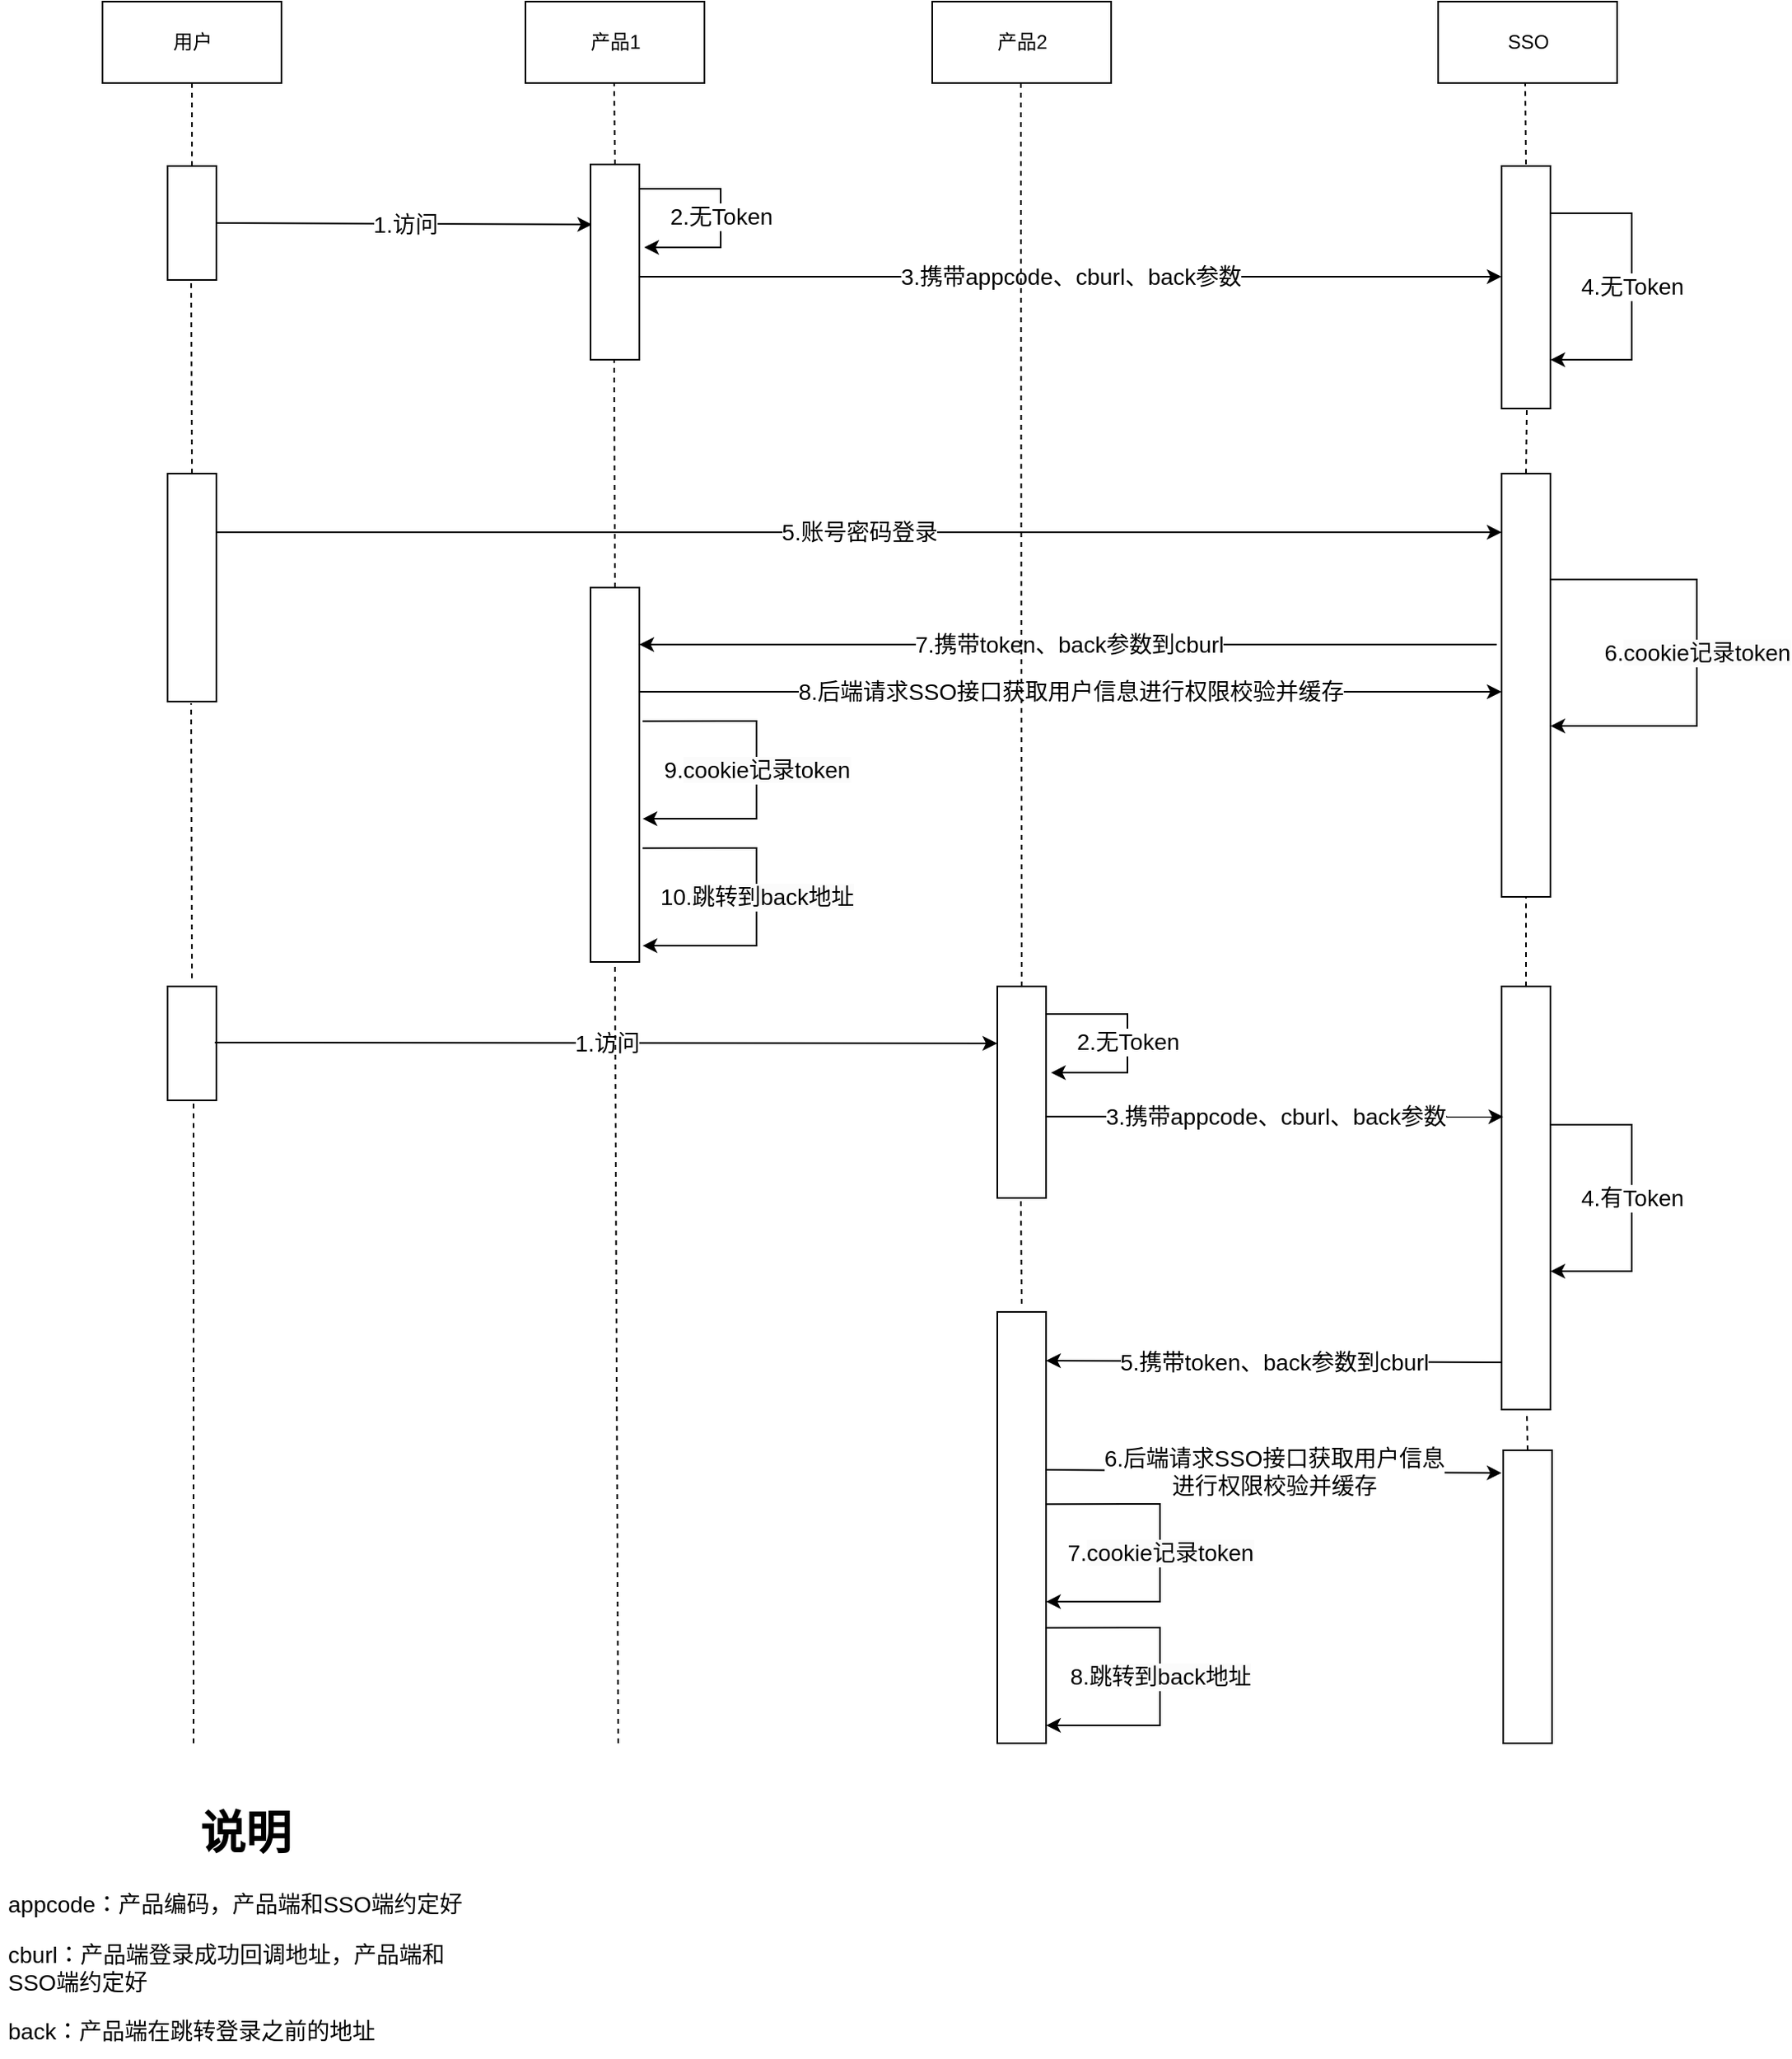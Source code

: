 <mxfile version="20.7.4" type="device"><diagram name="Page-1" id="13e1069c-82ec-6db2-03f1-153e76fe0fe0"><mxGraphModel dx="1050" dy="621" grid="1" gridSize="10" guides="0" tooltips="1" connect="1" arrows="1" fold="1" page="1" pageScale="1" pageWidth="400" pageHeight="450" background="none" math="0" shadow="0"><root><mxCell id="0"/><mxCell id="1" parent="0"/><mxCell id="BJBX-nfhOxkRz0xI571y-1" value="用户" style="html=1;rounded=0;" parent="1" vertex="1"><mxGeometry x="93" y="50" width="110" height="50" as="geometry"/></mxCell><mxCell id="BJBX-nfhOxkRz0xI571y-3" value="SSO" style="html=1;rounded=0;" parent="1" vertex="1"><mxGeometry x="914" y="50" width="110" height="50" as="geometry"/></mxCell><mxCell id="BJBX-nfhOxkRz0xI571y-4" value="产品1" style="html=1;rounded=0;" parent="1" vertex="1"><mxGeometry x="353" y="50" width="110" height="50" as="geometry"/></mxCell><mxCell id="BJBX-nfhOxkRz0xI571y-5" value="产品2" style="html=1;rounded=0;" parent="1" vertex="1"><mxGeometry x="603" y="50" width="110" height="50" as="geometry"/></mxCell><mxCell id="BJBX-nfhOxkRz0xI571y-6" value="" style="rounded=0;whiteSpace=wrap;html=1;" parent="1" vertex="1"><mxGeometry x="133" y="151" width="30" height="70" as="geometry"/></mxCell><mxCell id="BJBX-nfhOxkRz0xI571y-11" value="" style="endArrow=classic;html=1;rounded=0;strokeWidth=1;exitX=1;exitY=0.5;exitDx=0;exitDy=0;entryX=0.033;entryY=0.308;entryDx=0;entryDy=0;entryPerimeter=0;" parent="1" source="BJBX-nfhOxkRz0xI571y-6" target="BJBX-nfhOxkRz0xI571y-16" edge="1"><mxGeometry relative="1" as="geometry"><mxPoint x="203" y="190" as="sourcePoint"/><mxPoint x="333" y="185.1" as="targetPoint"/></mxGeometry></mxCell><mxCell id="BJBX-nfhOxkRz0xI571y-12" value="1.访问" style="edgeLabel;resizable=0;html=1;align=center;verticalAlign=middle;fontSize=14;rounded=0;" parent="BJBX-nfhOxkRz0xI571y-11" connectable="0" vertex="1"><mxGeometry relative="1" as="geometry"/></mxCell><mxCell id="BJBX-nfhOxkRz0xI571y-14" value="" style="endArrow=none;dashed=1;html=1;rounded=0;strokeWidth=1;fontSize=14;entryX=0.5;entryY=1;entryDx=0;entryDy=0;exitX=0.5;exitY=0;exitDx=0;exitDy=0;" parent="1" source="BJBX-nfhOxkRz0xI571y-6" target="BJBX-nfhOxkRz0xI571y-1" edge="1"><mxGeometry width="50" height="50" relative="1" as="geometry"><mxPoint x="143" y="160" as="sourcePoint"/><mxPoint x="193" y="110" as="targetPoint"/></mxGeometry></mxCell><mxCell id="BJBX-nfhOxkRz0xI571y-16" value="" style="rounded=0;whiteSpace=wrap;html=1;" parent="1" vertex="1"><mxGeometry x="393" y="150" width="30" height="120" as="geometry"/></mxCell><mxCell id="BJBX-nfhOxkRz0xI571y-24" value="" style="rounded=0;whiteSpace=wrap;html=1;" parent="1" vertex="1"><mxGeometry x="953" y="151" width="30" height="149" as="geometry"/></mxCell><mxCell id="BJBX-nfhOxkRz0xI571y-25" value="" style="endArrow=classic;html=1;rounded=0;strokeWidth=1;fontSize=14;entryX=0;entryY=0.456;entryDx=0;entryDy=0;entryPerimeter=0;" parent="1" target="BJBX-nfhOxkRz0xI571y-24" edge="1"><mxGeometry relative="1" as="geometry"><mxPoint x="423" y="219" as="sourcePoint"/><mxPoint x="883" y="218.936" as="targetPoint"/></mxGeometry></mxCell><mxCell id="BJBX-nfhOxkRz0xI571y-26" value="3.携带appcode、cburl、back参数" style="edgeLabel;resizable=0;html=1;align=center;verticalAlign=middle;fontSize=14;rounded=0;" parent="BJBX-nfhOxkRz0xI571y-25" connectable="0" vertex="1"><mxGeometry relative="1" as="geometry"/></mxCell><mxCell id="BJBX-nfhOxkRz0xI571y-27" value="" style="endArrow=classic;html=1;rounded=0;strokeWidth=1;fontSize=14;entryX=1;entryY=0.799;entryDx=0;entryDy=0;entryPerimeter=0;" parent="1" target="BJBX-nfhOxkRz0xI571y-24" edge="1"><mxGeometry relative="1" as="geometry"><mxPoint x="983" y="180" as="sourcePoint"/><mxPoint x="1013" y="250" as="targetPoint"/><Array as="points"><mxPoint x="1033" y="180"/><mxPoint x="1033" y="270"/></Array></mxGeometry></mxCell><mxCell id="BJBX-nfhOxkRz0xI571y-28" value="4.无Token" style="edgeLabel;resizable=0;html=1;align=center;verticalAlign=middle;fontSize=14;rounded=0;" parent="BJBX-nfhOxkRz0xI571y-27" connectable="0" vertex="1"><mxGeometry relative="1" as="geometry"/></mxCell><mxCell id="BJBX-nfhOxkRz0xI571y-29" value="" style="rounded=0;whiteSpace=wrap;html=1;" parent="1" vertex="1"><mxGeometry x="133" y="340" width="30" height="140" as="geometry"/></mxCell><mxCell id="BJBX-nfhOxkRz0xI571y-30" value="" style="rounded=0;whiteSpace=wrap;html=1;" parent="1" vertex="1"><mxGeometry x="953" y="340" width="30" height="260" as="geometry"/></mxCell><mxCell id="BJBX-nfhOxkRz0xI571y-31" value="" style="endArrow=classic;html=1;rounded=0;strokeWidth=1;fontSize=14;exitX=1;exitY=0.5;exitDx=0;exitDy=0;" parent="1" edge="1"><mxGeometry relative="1" as="geometry"><mxPoint x="163" y="376" as="sourcePoint"/><mxPoint x="953" y="376" as="targetPoint"/></mxGeometry></mxCell><mxCell id="BJBX-nfhOxkRz0xI571y-32" value="5.账号密码登录" style="edgeLabel;resizable=0;html=1;align=center;verticalAlign=middle;fontSize=14;rounded=0;" parent="BJBX-nfhOxkRz0xI571y-31" connectable="0" vertex="1"><mxGeometry relative="1" as="geometry"/></mxCell><mxCell id="BJBX-nfhOxkRz0xI571y-33" value="" style="endArrow=classic;html=1;rounded=0;strokeWidth=1;fontSize=14;" parent="1" edge="1"><mxGeometry relative="1" as="geometry"><mxPoint x="950" y="445" as="sourcePoint"/><mxPoint x="423" y="445" as="targetPoint"/></mxGeometry></mxCell><mxCell id="BJBX-nfhOxkRz0xI571y-34" value="7.携带token、back参数到cburl" style="edgeLabel;resizable=0;html=1;align=center;verticalAlign=middle;fontSize=14;rounded=0;" parent="BJBX-nfhOxkRz0xI571y-33" connectable="0" vertex="1"><mxGeometry relative="1" as="geometry"/></mxCell><mxCell id="BJBX-nfhOxkRz0xI571y-36" value="" style="rounded=0;whiteSpace=wrap;html=1;" parent="1" vertex="1"><mxGeometry x="393" y="410" width="30" height="230" as="geometry"/></mxCell><mxCell id="BJBX-nfhOxkRz0xI571y-37" value="" style="endArrow=classic;html=1;rounded=0;strokeWidth=1;fontSize=14;" parent="1" edge="1"><mxGeometry relative="1" as="geometry"><mxPoint x="423" y="474" as="sourcePoint"/><mxPoint x="953" y="474" as="targetPoint"/></mxGeometry></mxCell><mxCell id="BJBX-nfhOxkRz0xI571y-38" value="8.后端请求SSO接口获取用户信息进行权限校验并缓存" style="edgeLabel;resizable=0;html=1;align=center;verticalAlign=middle;fontSize=14;rounded=0;" parent="BJBX-nfhOxkRz0xI571y-37" connectable="0" vertex="1"><mxGeometry relative="1" as="geometry"/></mxCell><mxCell id="BJBX-nfhOxkRz0xI571y-41" value="" style="rounded=0;whiteSpace=wrap;html=1;" parent="1" vertex="1"><mxGeometry x="643" y="655" width="30" height="130" as="geometry"/></mxCell><mxCell id="BJBX-nfhOxkRz0xI571y-42" value="" style="rounded=0;whiteSpace=wrap;html=1;" parent="1" vertex="1"><mxGeometry x="133" y="655" width="30" height="70" as="geometry"/></mxCell><mxCell id="BJBX-nfhOxkRz0xI571y-43" value="" style="endArrow=classic;html=1;rounded=0;strokeWidth=1;exitX=1;exitY=0.5;exitDx=0;exitDy=0;" parent="1" edge="1"><mxGeometry relative="1" as="geometry"><mxPoint x="162.01" y="689.5" as="sourcePoint"/><mxPoint x="643" y="690" as="targetPoint"/></mxGeometry></mxCell><mxCell id="BJBX-nfhOxkRz0xI571y-44" value="1.访问" style="edgeLabel;resizable=0;html=1;align=center;verticalAlign=middle;fontSize=14;rounded=0;" parent="BJBX-nfhOxkRz0xI571y-43" connectable="0" vertex="1"><mxGeometry relative="1" as="geometry"/></mxCell><mxCell id="BJBX-nfhOxkRz0xI571y-45" value="" style="rounded=0;whiteSpace=wrap;html=1;" parent="1" vertex="1"><mxGeometry x="953" y="655" width="30" height="260" as="geometry"/></mxCell><mxCell id="BJBX-nfhOxkRz0xI571y-46" value="" style="endArrow=classic;html=1;rounded=0;strokeWidth=1;fontSize=14;entryX=0.033;entryY=0.308;entryDx=0;entryDy=0;entryPerimeter=0;" parent="1" target="BJBX-nfhOxkRz0xI571y-45" edge="1"><mxGeometry relative="1" as="geometry"><mxPoint x="673" y="735" as="sourcePoint"/><mxPoint x="883" y="735" as="targetPoint"/></mxGeometry></mxCell><mxCell id="BJBX-nfhOxkRz0xI571y-47" value="3.携带appcode、cburl、back参数" style="edgeLabel;resizable=0;html=1;align=center;verticalAlign=middle;fontSize=14;rounded=0;" parent="BJBX-nfhOxkRz0xI571y-46" connectable="0" vertex="1"><mxGeometry relative="1" as="geometry"/></mxCell><mxCell id="BJBX-nfhOxkRz0xI571y-49" value="" style="endArrow=classic;html=1;rounded=0;strokeWidth=1;fontSize=14;entryX=1;entryY=0.799;entryDx=0;entryDy=0;entryPerimeter=0;" parent="1" edge="1"><mxGeometry relative="1" as="geometry"><mxPoint x="983" y="739.97" as="sourcePoint"/><mxPoint x="983" y="830.021" as="targetPoint"/><Array as="points"><mxPoint x="1033" y="739.97"/><mxPoint x="1033" y="829.97"/></Array></mxGeometry></mxCell><mxCell id="BJBX-nfhOxkRz0xI571y-50" value="4.有Token" style="edgeLabel;resizable=0;html=1;align=center;verticalAlign=middle;fontSize=14;rounded=0;" parent="BJBX-nfhOxkRz0xI571y-49" connectable="0" vertex="1"><mxGeometry relative="1" as="geometry"/></mxCell><mxCell id="BJBX-nfhOxkRz0xI571y-51" value="" style="endArrow=classic;html=1;rounded=0;strokeWidth=1;fontSize=14;exitX=0;exitY=0.5;exitDx=0;exitDy=0;" parent="1" edge="1"><mxGeometry relative="1" as="geometry"><mxPoint x="953" y="886" as="sourcePoint"/><mxPoint x="673" y="885" as="targetPoint"/></mxGeometry></mxCell><mxCell id="BJBX-nfhOxkRz0xI571y-52" value="5.携带token、back参数到cburl" style="edgeLabel;resizable=0;html=1;align=center;verticalAlign=middle;fontSize=14;rounded=0;" parent="BJBX-nfhOxkRz0xI571y-51" connectable="0" vertex="1"><mxGeometry relative="1" as="geometry"/></mxCell><mxCell id="BJBX-nfhOxkRz0xI571y-54" value="" style="endArrow=classic;html=1;rounded=0;strokeWidth=1;fontSize=14;entryX=0;entryY=0.923;entryDx=0;entryDy=0;entryPerimeter=0;" parent="1" edge="1"><mxGeometry relative="1" as="geometry"><mxPoint x="673" y="952" as="sourcePoint"/><mxPoint x="953" y="953.98" as="targetPoint"/></mxGeometry></mxCell><mxCell id="BJBX-nfhOxkRz0xI571y-55" value="6.后端请求SSO接口获取用户信息&lt;br&gt;进行权限校验并缓存" style="edgeLabel;resizable=0;html=1;align=center;verticalAlign=middle;fontSize=14;rounded=0;" parent="BJBX-nfhOxkRz0xI571y-54" connectable="0" vertex="1"><mxGeometry relative="1" as="geometry"/></mxCell><mxCell id="BJBX-nfhOxkRz0xI571y-56" value="" style="endArrow=none;dashed=1;html=1;rounded=0;strokeWidth=1;fontSize=14;entryX=0.5;entryY=1;entryDx=0;entryDy=0;exitX=0.5;exitY=0;exitDx=0;exitDy=0;" parent="1" source="BJBX-nfhOxkRz0xI571y-29" edge="1"><mxGeometry x="-1" y="109" width="50" height="50" relative="1" as="geometry"><mxPoint x="147.5" y="272" as="sourcePoint"/><mxPoint x="147.5" y="221" as="targetPoint"/><mxPoint x="104" y="109" as="offset"/></mxGeometry></mxCell><mxCell id="BJBX-nfhOxkRz0xI571y-57" value="" style="endArrow=none;dashed=1;html=1;rounded=0;strokeWidth=1;fontSize=14;entryX=0.5;entryY=1;entryDx=0;entryDy=0;" parent="1" edge="1"><mxGeometry x="-1" y="109" width="50" height="50" relative="1" as="geometry"><mxPoint x="148" y="650" as="sourcePoint"/><mxPoint x="147.5" y="481" as="targetPoint"/><mxPoint x="104" y="109" as="offset"/></mxGeometry></mxCell><mxCell id="BJBX-nfhOxkRz0xI571y-58" value="" style="endArrow=none;dashed=1;html=1;rounded=0;strokeWidth=1;fontSize=14;entryX=0.5;entryY=1;entryDx=0;entryDy=0;" parent="1" edge="1"><mxGeometry x="-1" y="109" width="50" height="50" relative="1" as="geometry"><mxPoint x="408" y="150" as="sourcePoint"/><mxPoint x="407.5" y="100" as="targetPoint"/><mxPoint x="104" y="109" as="offset"/></mxGeometry></mxCell><mxCell id="BJBX-nfhOxkRz0xI571y-59" value="" style="endArrow=none;dashed=1;html=1;rounded=0;strokeWidth=1;fontSize=14;entryX=0.5;entryY=1;entryDx=0;entryDy=0;exitX=0.5;exitY=0;exitDx=0;exitDy=0;" parent="1" source="BJBX-nfhOxkRz0xI571y-36" edge="1"><mxGeometry x="-1" y="109" width="50" height="50" relative="1" as="geometry"><mxPoint x="408" y="389" as="sourcePoint"/><mxPoint x="407.5" y="270" as="targetPoint"/><mxPoint x="104" y="109" as="offset"/></mxGeometry></mxCell><mxCell id="BJBX-nfhOxkRz0xI571y-60" value="" style="endArrow=none;dashed=1;html=1;rounded=0;strokeWidth=1;fontSize=14;entryX=0.5;entryY=1;entryDx=0;entryDy=0;exitX=0.5;exitY=0;exitDx=0;exitDy=0;" parent="1" source="BJBX-nfhOxkRz0xI571y-41" edge="1"><mxGeometry x="-1" y="109" width="50" height="50" relative="1" as="geometry"><mxPoint x="658" y="219" as="sourcePoint"/><mxPoint x="657.5" y="100" as="targetPoint"/><mxPoint x="104" y="109" as="offset"/></mxGeometry></mxCell><mxCell id="BJBX-nfhOxkRz0xI571y-61" value="" style="endArrow=none;dashed=1;html=1;rounded=0;strokeWidth=1;fontSize=14;entryX=0.5;entryY=1;entryDx=0;entryDy=0;" parent="1" edge="1"><mxGeometry x="-1" y="109" width="50" height="50" relative="1" as="geometry"><mxPoint x="968" y="150" as="sourcePoint"/><mxPoint x="967.5" y="100" as="targetPoint"/><mxPoint x="104" y="109" as="offset"/></mxGeometry></mxCell><mxCell id="BJBX-nfhOxkRz0xI571y-62" value="" style="endArrow=none;dashed=1;html=1;rounded=0;strokeWidth=1;fontSize=14;entryX=0.5;entryY=1;entryDx=0;entryDy=0;exitX=0.5;exitY=0;exitDx=0;exitDy=0;" parent="1" source="BJBX-nfhOxkRz0xI571y-30" edge="1"><mxGeometry x="-1" y="109" width="50" height="50" relative="1" as="geometry"><mxPoint x="969" y="330" as="sourcePoint"/><mxPoint x="968.5" y="300" as="targetPoint"/><mxPoint x="104" y="109" as="offset"/></mxGeometry></mxCell><mxCell id="BJBX-nfhOxkRz0xI571y-63" value="" style="endArrow=none;dashed=1;html=1;rounded=0;strokeWidth=1;fontSize=14;entryX=0.5;entryY=1;entryDx=0;entryDy=0;exitX=0.5;exitY=0;exitDx=0;exitDy=0;" parent="1" source="BJBX-nfhOxkRz0xI571y-45" target="BJBX-nfhOxkRz0xI571y-30" edge="1"><mxGeometry x="-1" y="109" width="50" height="50" relative="1" as="geometry"><mxPoint x="969" y="580" as="sourcePoint"/><mxPoint x="969" y="570" as="targetPoint"/><mxPoint x="104" y="109" as="offset"/></mxGeometry></mxCell><mxCell id="BJBX-nfhOxkRz0xI571y-64" value="" style="endArrow=classic;html=1;rounded=0;strokeWidth=1;fontSize=14;entryX=1;entryY=0.799;entryDx=0;entryDy=0;entryPerimeter=0;" parent="1" edge="1"><mxGeometry relative="1" as="geometry"><mxPoint x="983" y="404.97" as="sourcePoint"/><mxPoint x="983" y="495.021" as="targetPoint"/><Array as="points"><mxPoint x="1073" y="405"/><mxPoint x="1073" y="495"/></Array></mxGeometry></mxCell><mxCell id="BJBX-nfhOxkRz0xI571y-65" value="6.&lt;span style=&quot;background-color: rgb(251, 251, 251);&quot;&gt;cookie记录token&lt;/span&gt;" style="edgeLabel;resizable=0;html=1;align=center;verticalAlign=middle;fontSize=14;rounded=0;" parent="BJBX-nfhOxkRz0xI571y-64" connectable="0" vertex="1"><mxGeometry relative="1" as="geometry"/></mxCell><mxCell id="BJBX-nfhOxkRz0xI571y-70" value="" style="endArrow=classic;html=1;rounded=0;strokeWidth=1;fontSize=14;entryX=1.1;entryY=0.425;entryDx=0;entryDy=0;entryPerimeter=0;" parent="1" target="BJBX-nfhOxkRz0xI571y-16" edge="1"><mxGeometry relative="1" as="geometry"><mxPoint x="423" y="164.97" as="sourcePoint"/><mxPoint x="423" y="255.021" as="targetPoint"/><Array as="points"><mxPoint x="473" y="164.97"/><mxPoint x="473" y="201"/></Array></mxGeometry></mxCell><mxCell id="BJBX-nfhOxkRz0xI571y-71" value="2.无Token" style="edgeLabel;resizable=0;html=1;align=center;verticalAlign=middle;fontSize=14;rounded=0;" parent="BJBX-nfhOxkRz0xI571y-70" connectable="0" vertex="1"><mxGeometry relative="1" as="geometry"/></mxCell><mxCell id="BJBX-nfhOxkRz0xI571y-72" value="" style="endArrow=classic;html=1;rounded=0;strokeWidth=1;fontSize=14;entryX=1.1;entryY=0.425;entryDx=0;entryDy=0;entryPerimeter=0;" parent="1" edge="1"><mxGeometry relative="1" as="geometry"><mxPoint x="673" y="671.98" as="sourcePoint"/><mxPoint x="676" y="708.01" as="targetPoint"/><Array as="points"><mxPoint x="723" y="671.98"/><mxPoint x="723" y="708.01"/></Array></mxGeometry></mxCell><mxCell id="BJBX-nfhOxkRz0xI571y-73" value="2.无Token" style="edgeLabel;resizable=0;html=1;align=center;verticalAlign=middle;fontSize=14;rounded=0;" parent="BJBX-nfhOxkRz0xI571y-72" connectable="0" vertex="1"><mxGeometry relative="1" as="geometry"/></mxCell><mxCell id="BJBX-nfhOxkRz0xI571y-74" value="" style="endArrow=classic;html=1;rounded=0;strokeWidth=1;fontSize=14;entryX=1;entryY=0.799;entryDx=0;entryDy=0;entryPerimeter=0;exitX=1;exitY=0.313;exitDx=0;exitDy=0;exitPerimeter=0;" parent="1" edge="1"><mxGeometry x="0.301" y="100" relative="1" as="geometry"><mxPoint x="673" y="973.08" as="sourcePoint"/><mxPoint x="673" y="1033.051" as="targetPoint"/><Array as="points"><mxPoint x="723" y="973"/><mxPoint x="743" y="973"/><mxPoint x="743" y="1033"/></Array><mxPoint as="offset"/></mxGeometry></mxCell><mxCell id="BJBX-nfhOxkRz0xI571y-75" value="7.&lt;span style=&quot;background-color: rgb(251, 251, 251);&quot;&gt;cookie记录token&lt;/span&gt;" style="edgeLabel;resizable=0;html=1;align=center;verticalAlign=middle;fontSize=14;rounded=0;" parent="BJBX-nfhOxkRz0xI571y-74" connectable="0" vertex="1"><mxGeometry relative="1" as="geometry"/></mxCell><mxCell id="BJBX-nfhOxkRz0xI571y-76" value="" style="endArrow=none;dashed=1;html=1;rounded=0;strokeWidth=1;fontSize=14;entryX=0.5;entryY=1;entryDx=0;entryDy=0;" parent="1" target="BJBX-nfhOxkRz0xI571y-36" edge="1"><mxGeometry x="-1" y="109" width="50" height="50" relative="1" as="geometry"><mxPoint x="410" y="1120" as="sourcePoint"/><mxPoint x="407.5" y="570" as="targetPoint"/><mxPoint x="104" y="109" as="offset"/></mxGeometry></mxCell><mxCell id="BJBX-nfhOxkRz0xI571y-77" value="&lt;h1 style=&quot;text-align: center;&quot;&gt;说明&lt;/h1&gt;&lt;p&gt;appcode：产品编码，产品端和SSO端约定好&lt;/p&gt;&lt;p&gt;cburl：产品端登录成功回调地址，产品端和SSO端约定好&lt;/p&gt;&lt;p&gt;back：产品端在跳转登录之前的地址&lt;/p&gt;" style="text;html=1;strokeColor=none;fillColor=none;spacing=5;spacingTop=-20;whiteSpace=wrap;overflow=hidden;rounded=0;fontSize=14;" parent="1" vertex="1"><mxGeometry x="30" y="1150" width="300" height="163" as="geometry"/></mxCell><mxCell id="BJBX-nfhOxkRz0xI571y-78" value="" style="rounded=0;whiteSpace=wrap;html=1;" parent="1" vertex="1"><mxGeometry x="643" y="855" width="30" height="265" as="geometry"/></mxCell><mxCell id="BJBX-nfhOxkRz0xI571y-79" value="" style="rounded=0;whiteSpace=wrap;html=1;" parent="1" vertex="1"><mxGeometry x="954" y="940" width="30" height="180" as="geometry"/></mxCell><mxCell id="BJBX-nfhOxkRz0xI571y-80" value="" style="endArrow=classic;html=1;rounded=0;strokeWidth=1;fontSize=14;entryX=1;entryY=0.799;entryDx=0;entryDy=0;entryPerimeter=0;exitX=1;exitY=0.313;exitDx=0;exitDy=0;exitPerimeter=0;" parent="1" edge="1"><mxGeometry x="0.301" y="100" relative="1" as="geometry"><mxPoint x="673" y="1049.08" as="sourcePoint"/><mxPoint x="673" y="1109.051" as="targetPoint"/><Array as="points"><mxPoint x="723" y="1049"/><mxPoint x="743" y="1049"/><mxPoint x="743" y="1109"/></Array><mxPoint as="offset"/></mxGeometry></mxCell><mxCell id="BJBX-nfhOxkRz0xI571y-81" value="8.&lt;span style=&quot;background-color: rgb(251, 251, 251);&quot;&gt;跳转到back地址&lt;/span&gt;" style="edgeLabel;resizable=0;html=1;align=center;verticalAlign=middle;fontSize=14;rounded=0;" parent="BJBX-nfhOxkRz0xI571y-80" connectable="0" vertex="1"><mxGeometry relative="1" as="geometry"/></mxCell><mxCell id="BJBX-nfhOxkRz0xI571y-82" value="" style="endArrow=classic;html=1;rounded=0;strokeWidth=1;fontSize=14;entryX=1;entryY=0.799;entryDx=0;entryDy=0;entryPerimeter=0;exitX=1;exitY=0.313;exitDx=0;exitDy=0;exitPerimeter=0;" parent="1" edge="1"><mxGeometry x="0.301" y="100" relative="1" as="geometry"><mxPoint x="425" y="570.08" as="sourcePoint"/><mxPoint x="425" y="630.051" as="targetPoint"/><Array as="points"><mxPoint x="475" y="570"/><mxPoint x="495" y="570"/><mxPoint x="495" y="630"/></Array><mxPoint as="offset"/></mxGeometry></mxCell><mxCell id="BJBX-nfhOxkRz0xI571y-83" value="10.&lt;span style=&quot;background-color: rgb(251, 251, 251);&quot;&gt;跳转到back地址&lt;/span&gt;" style="edgeLabel;resizable=0;html=1;align=center;verticalAlign=middle;fontSize=14;rounded=0;" parent="BJBX-nfhOxkRz0xI571y-82" connectable="0" vertex="1"><mxGeometry relative="1" as="geometry"/></mxCell><mxCell id="BJBX-nfhOxkRz0xI571y-84" value="" style="endArrow=classic;html=1;rounded=0;strokeWidth=1;fontSize=14;entryX=1;entryY=0.799;entryDx=0;entryDy=0;entryPerimeter=0;exitX=1;exitY=0.313;exitDx=0;exitDy=0;exitPerimeter=0;" parent="1" edge="1"><mxGeometry x="0.301" y="100" relative="1" as="geometry"><mxPoint x="425" y="492.08" as="sourcePoint"/><mxPoint x="425" y="552.051" as="targetPoint"/><Array as="points"><mxPoint x="475" y="492"/><mxPoint x="495" y="492"/><mxPoint x="495" y="552"/></Array><mxPoint as="offset"/></mxGeometry></mxCell><mxCell id="BJBX-nfhOxkRz0xI571y-85" value="9.&lt;span style=&quot;background-color: rgb(251, 251, 251);&quot;&gt;cookie记录token&lt;/span&gt;" style="edgeLabel;resizable=0;html=1;align=center;verticalAlign=middle;fontSize=14;rounded=0;" parent="BJBX-nfhOxkRz0xI571y-84" connectable="0" vertex="1"><mxGeometry relative="1" as="geometry"/></mxCell><mxCell id="BJBX-nfhOxkRz0xI571y-86" value="" style="endArrow=none;dashed=1;html=1;rounded=0;strokeWidth=1;fontSize=14;entryX=0.5;entryY=1;entryDx=0;entryDy=0;" parent="1" edge="1"><mxGeometry x="-1" y="109" width="50" height="50" relative="1" as="geometry"><mxPoint x="658" y="850" as="sourcePoint"/><mxPoint x="657.5" y="785" as="targetPoint"/><mxPoint x="104" y="109" as="offset"/></mxGeometry></mxCell><mxCell id="BJBX-nfhOxkRz0xI571y-87" value="" style="endArrow=none;dashed=1;html=1;rounded=0;strokeWidth=1;fontSize=14;entryX=0.5;entryY=1;entryDx=0;entryDy=0;" parent="1" edge="1"><mxGeometry x="-1" y="109" width="50" height="50" relative="1" as="geometry"><mxPoint x="969" y="940" as="sourcePoint"/><mxPoint x="968.5" y="916" as="targetPoint"/><mxPoint x="104" y="109" as="offset"/></mxGeometry></mxCell><mxCell id="2vPa_ewNaw47nk3enqVF-1" value="" style="endArrow=none;dashed=1;html=1;rounded=0;strokeWidth=1;fontSize=14;entryX=0.5;entryY=1;entryDx=0;entryDy=0;" parent="1" edge="1"><mxGeometry x="-1" y="109" width="50" height="50" relative="1" as="geometry"><mxPoint x="149" y="1120" as="sourcePoint"/><mxPoint x="149" y="725" as="targetPoint"/><mxPoint x="104" y="109" as="offset"/></mxGeometry></mxCell></root></mxGraphModel></diagram></mxfile>